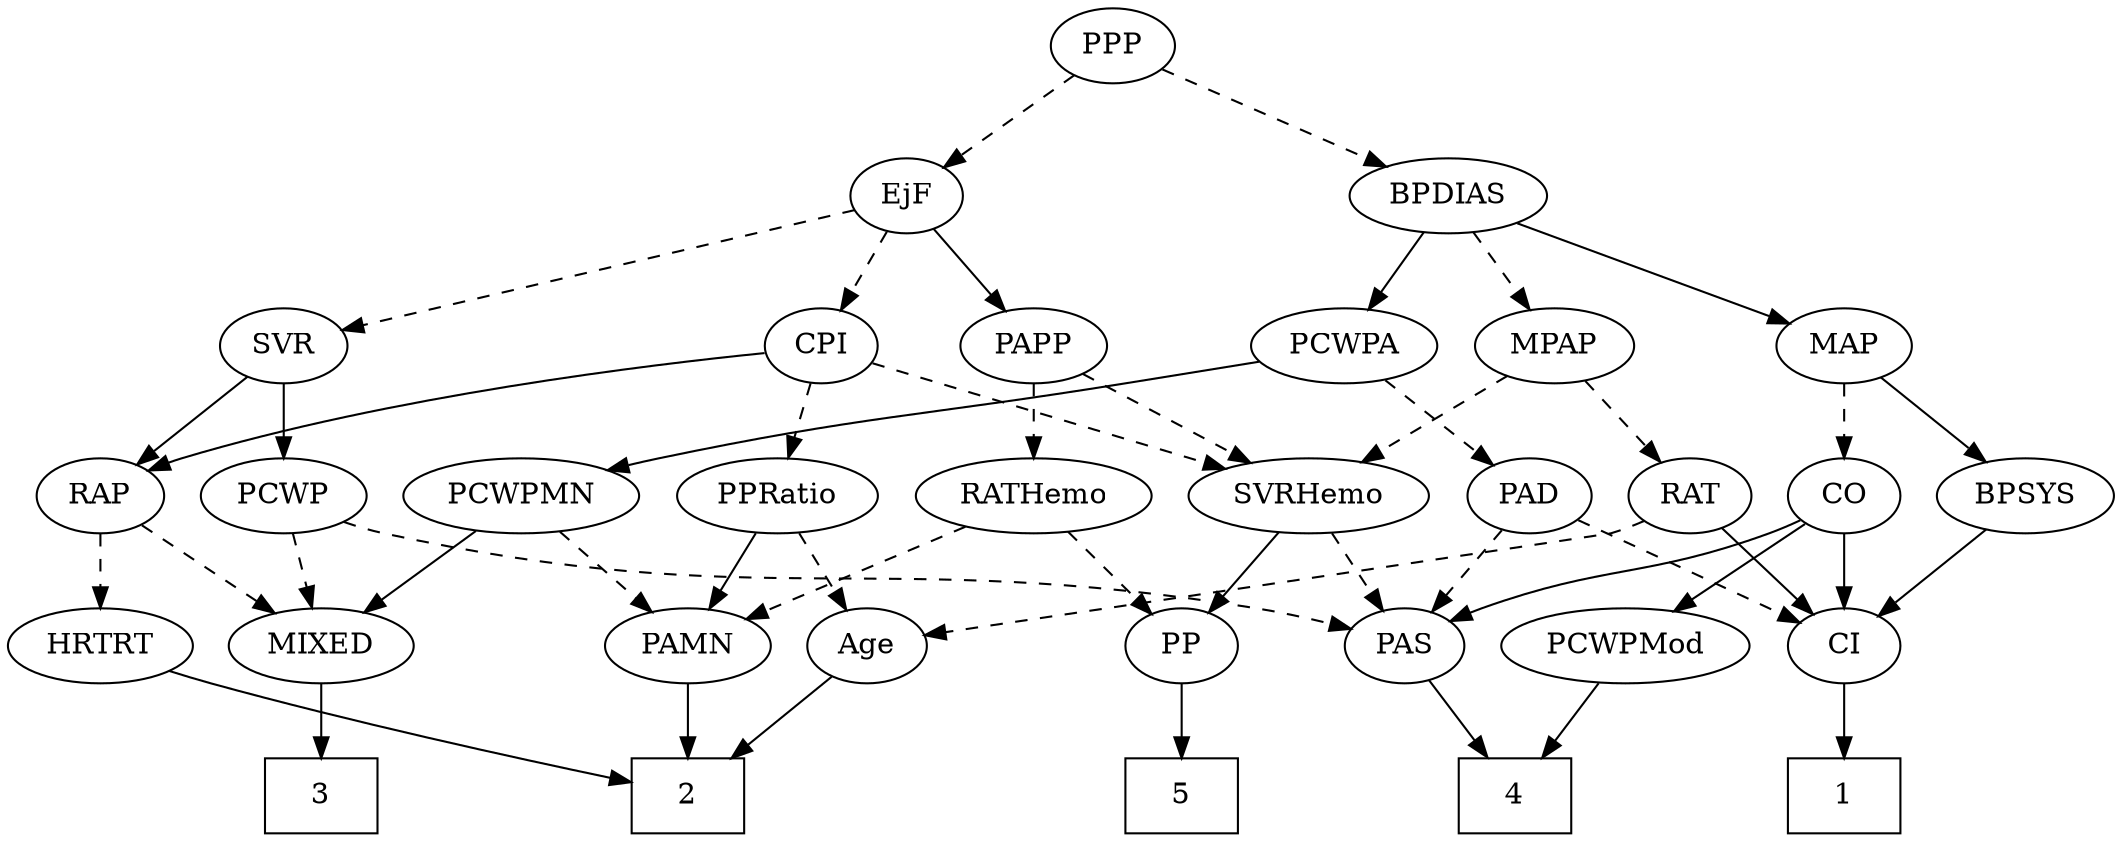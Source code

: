 strict digraph {
	graph [bb="0,0,919.34,396"];
	node [label="\N"];
	1	[height=0.5,
		pos="193.7,18",
		shape=box,
		width=0.75];
	2	[height=0.5,
		pos="627.7,18",
		shape=box,
		width=0.75];
	3	[height=0.5,
		pos="781.7,18",
		shape=box,
		width=0.75];
	4	[height=0.5,
		pos="109.7,18",
		shape=box,
		width=0.75];
	5	[height=0.5,
		pos="398.7,18",
		shape=box,
		width=0.75];
	Age	[height=0.5,
		pos="546.7,90",
		width=0.75];
	Age -> 2	[pos="e,608,36.019 562.7,75.17 573.37,65.953 587.66,53.599 600.13,42.823",
		style=solid];
	EjF	[height=0.5,
		pos="526.7,306",
		width=0.75];
	CPI	[height=0.5,
		pos="572.7,234",
		width=0.75];
	EjF -> CPI	[pos="e,562.3,250.82 537.13,289.12 542.9,280.34 550.18,269.26 556.65,259.42",
		style=dashed];
	SVR	[height=0.5,
		pos="680.7,234",
		width=0.77632];
	EjF -> SVR	[pos="e,658.57,245.06 548.43,295.12 574.77,283.15 619.33,262.89 649.37,249.24",
		style=dashed];
	PAPP	[height=0.5,
		pos="480.7,234",
		width=0.88464];
	EjF -> PAPP	[pos="e,491.41,251.31 516.26,289.12 510.58,280.47 503.42,269.58 497.02,259.83",
		style=solid];
	RAP	[height=0.5,
		pos="879.7,162",
		width=0.77632];
	MIXED	[height=0.5,
		pos="781.7,90",
		width=1.1193];
	RAP -> MIXED	[pos="e,802.27,105.7 861.72,148.16 847.42,137.94 827.12,123.44 810.55,111.61",
		style=dashed];
	HRTRT	[height=0.5,
		pos="879.7,90",
		width=1.1013];
	RAP -> HRTRT	[pos="e,879.7,108.1 879.7,143.7 879.7,135.98 879.7,126.71 879.7,118.11",
		style=dashed];
	MIXED -> 3	[pos="e,781.7,36.104 781.7,71.697 781.7,63.983 781.7,54.712 781.7,46.112",
		style=solid];
	MPAP	[height=0.5,
		pos="249.7,234",
		width=0.97491];
	RAT	[height=0.5,
		pos="192.7,162",
		width=0.75827];
	MPAP -> RAT	[pos="e,205.19,178.34 236.76,217.12 229.37,208.04 219.97,196.49 211.75,186.39",
		style=dashed];
	SVRHemo	[height=0.5,
		pos="363.7,162",
		width=1.3902];
	MPAP -> SVRHemo	[pos="e,339.3,177.98 271.41,219.67 288.14,209.4 311.56,195.02 330.62,183.31",
		style=dashed];
	BPSYS	[height=0.5,
		pos="37.697,162",
		width=1.0471];
	CI	[height=0.5,
		pos="193.7,90",
		width=0.75];
	BPSYS -> CI	[pos="e,172.42,101.16 64.95,149.2 89.329,138.58 126,122.48 157.7,108 159.49,107.18 161.33,106.33 163.18,105.48",
		style=solid];
	PAD	[height=0.5,
		pos="266.7,162",
		width=0.79437];
	PAS	[height=0.5,
		pos="266.7,90",
		width=0.75];
	PAD -> PAS	[pos="e,266.7,108.1 266.7,143.7 266.7,135.98 266.7,126.71 266.7,118.11",
		style=dashed];
	PAD -> CI	[pos="e,208.55,105.25 251.57,146.5 241.32,136.67 227.61,123.52 216.1,112.48",
		style=dashed];
	CO	[height=0.5,
		pos="120.7,162",
		width=0.75];
	CO -> PAS	[pos="e,245.44,101.19 141.93,150.82 166.8,138.9 208.18,119.06 236.41,105.52",
		style=solid];
	PCWPMod	[height=0.5,
		pos="96.697,90",
		width=1.4443];
	CO -> PCWPMod	[pos="e,102.62,108.28 114.89,144.05 112.19,136.18 108.91,126.62 105.88,117.79",
		style=solid];
	CO -> CI	[pos="e,178.95,105.14 135.47,146.83 145.86,136.87 159.94,123.37 171.65,112.14",
		style=solid];
	PAS -> 4	[pos="e,136.91,30.884 245.2,79.058 240.12,76.728 234.72,74.265 229.7,72 201.77,59.42 170.08,45.432 146.27,34.987",
		style=solid];
	PAMN	[height=0.5,
		pos="627.7,90",
		width=1.011];
	PAMN -> 2	[pos="e,627.7,36.104 627.7,71.697 627.7,63.983 627.7,54.712 627.7,46.112",
		style=solid];
	RATHemo	[height=0.5,
		pos="480.7,162",
		width=1.3721];
	RATHemo -> PAMN	[pos="e,602.51,102.99 509.39,147.34 533.39,135.91 567.71,119.57 593.21,107.42",
		style=dashed];
	PP	[height=0.5,
		pos="398.7,90",
		width=0.75];
	RATHemo -> PP	[pos="e,414.74,104.7 462.09,145.12 450.38,135.12 435.16,122.13 422.57,111.38",
		style=dashed];
	CPI -> RAP	[pos="e,858.54,173.83 597.59,226.68 611.18,223.32 628.32,219.23 643.7,216 731.66,197.53 756.96,206.98 842.7,180 844.83,179.33 847.01,178.56 \
849.18,177.73",
		style=solid];
	CPI -> SVRHemo	[pos="e,399,174.82 549.13,225.11 515.16,213.73 451.79,192.5 408.68,178.07",
		style=dashed];
	PPRatio	[height=0.5,
		pos="587.7,162",
		width=1.1013];
	CPI -> PPRatio	[pos="e,583.99,180.28 576.33,216.05 578,208.26 580.02,198.82 581.89,190.08",
		style=dashed];
	RAT -> Age	[pos="e,520.54,94.936 213.24,150.11 218.2,147.82 223.55,145.61 228.7,144 255.26,135.69 432.5,108.3 510.25,96.495",
		style=dashed];
	RAT -> CI	[pos="e,193.45,108.1 192.94,143.7 193.05,135.98 193.19,126.71 193.31,118.11",
		style=solid];
	SVR -> RAP	[pos="e,857.96,173.49 705.71,225.79 737.81,216.31 795.03,198.68 842.7,180 844.57,179.26 846.49,178.48 848.41,177.67",
		style=solid];
	PCWP	[height=0.5,
		pos="680.7,162",
		width=0.97491];
	SVR -> PCWP	[pos="e,680.7,180.1 680.7,215.7 680.7,207.98 680.7,198.71 680.7,190.11",
		style=solid];
	PCWPMod -> 4	[pos="e,106.52,36.104 99.91,71.697 101.34,63.983 103.06,54.712 104.66,46.112",
		style=solid];
	PCWPA	[height=0.5,
		pos="344.7,234",
		width=1.1555];
	PCWPA -> PAD	[pos="e,282.37,177.07 327.39,217.46 316.34,207.55 301.89,194.59 289.86,183.79",
		style=dashed];
	PCWPMN	[height=0.5,
		pos="783.7,162",
		width=1.3902];
	PCWPA -> PCWPMN	[pos="e,747.41,174.41 382.07,225.85 399.54,222.63 420.65,218.91 439.7,216 565.91,196.75 599.65,205.75 724.7,180 728.87,179.14 733.17,178.14 \
737.47,177.05",
		style=solid];
	PCWPMN -> MIXED	[pos="e,782.19,108.1 783.2,143.7 782.98,135.98 782.72,126.71 782.47,118.11",
		style=solid];
	PCWPMN -> PAMN	[pos="e,653.8,102.71 753.62,147.5 727.72,135.88 690.31,119.1 663,106.84",
		style=dashed];
	SVRHemo -> PAS	[pos="e,284.28,103.69 342.17,145.46 327.48,134.86 307.94,120.76 292.43,109.57",
		style=dashed];
	SVRHemo -> PP	[pos="e,390.54,107.31 372.17,144.05 376.31,135.77 381.39,125.62 385.98,116.42",
		style=solid];
	BPDIAS	[height=0.5,
		pos="297.7,306",
		width=1.1735];
	BPDIAS -> MPAP	[pos="e,260.99,251.47 286.32,288.41 280.46,279.87 273.2,269.28 266.69,259.79",
		style=dashed];
	BPDIAS -> PCWPA	[pos="e,333.64,251.47 308.83,288.41 314.57,279.87 321.68,269.28 328.05,259.79",
		style=solid];
	MAP	[height=0.5,
		pos="120.7,234",
		width=0.84854];
	BPDIAS -> MAP	[pos="e,145.43,244.78 267.67,293.13 236.48,280.79 187.74,261.51 155.03,248.58",
		style=solid];
	MAP -> BPSYS	[pos="e,55.617,178.11 103.9,218.83 92.289,209.04 76.621,195.83 63.442,184.71",
		style=solid];
	MAP -> CO	[pos="e,120.7,180.1 120.7,215.7 120.7,207.98 120.7,198.71 120.7,190.11",
		style=dashed];
	PP -> 5	[pos="e,398.7,36.104 398.7,71.697 398.7,63.983 398.7,54.712 398.7,46.112",
		style=solid];
	PPP	[height=0.5,
		pos="342.7,378",
		width=0.75];
	PPP -> EjF	[pos="e,503.77,315.72 365.63,368.28 397.95,355.98 457.06,333.49 493.98,319.45",
		style=dashed];
	PPP -> BPDIAS	[pos="e,308.49,323.8 332.49,361.12 327.01,352.59 320.12,341.89 313.93,332.25",
		style=dashed];
	PPRatio -> Age	[pos="e,556.06,106.99 577.98,144.41 572.96,135.83 566.72,125.19 561.15,115.67",
		style=dashed];
	PPRatio -> PAMN	[pos="e,618.29,107.47 597.18,144.41 601.96,136.04 607.86,125.71 613.2,116.37",
		style=solid];
	PCWP -> MIXED	[pos="e,760.74,105.52 700.65,147.17 715.44,136.92 735.82,122.8 752.44,111.28",
		style=dashed];
	PCWP -> PAS	[pos="e,292.32,95.857 654.5,149.71 648.72,147.55 642.57,145.5 636.7,144 517.68,113.65 484.09,126.71 362.7,108 342.61,104.9 320.24,100.97 \
302.15,97.668",
		style=dashed];
	CI -> 1	[pos="e,193.7,36.104 193.7,71.697 193.7,63.983 193.7,54.712 193.7,46.112",
		style=solid];
	PAPP -> RATHemo	[pos="e,480.7,180.1 480.7,215.7 480.7,207.98 480.7,198.71 480.7,190.11",
		style=dashed];
	PAPP -> SVRHemo	[pos="e,388.38,177.77 459.51,220.32 442.15,209.94 417.26,195.05 397.21,183.05",
		style=dashed];
	HRTRT -> 2	[pos="e,654.81,25.361 849.76,78.196 843.49,76.051 836.9,73.883 830.7,72 773.18,54.544 705.47,37.571 664.6,27.711",
		style=solid];
}
